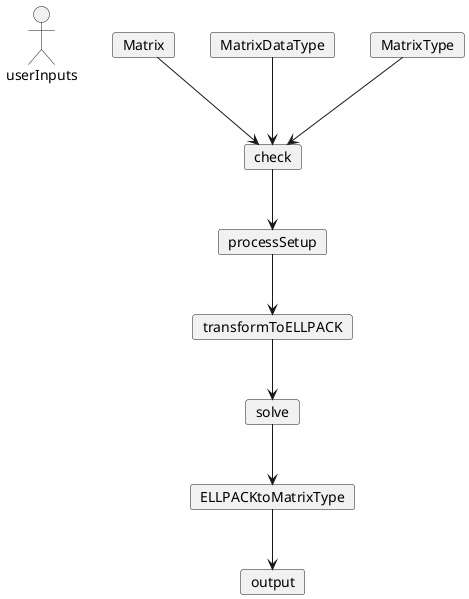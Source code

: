 @startuml

' ------------------------ Structural Design Pattern ------------------------ '
:userInputs:

' ------------------------------- User Inputs ------------------------------- '
card Matrix
card MatrixDataType
card MatrixType

' ------------------------------- Input Check ------------------------------- '
card check
Matrix --> check
MatrixDataType --> check
MatrixType --> check

' ------------------------------ Process Setup ------------------------------ '
card processSetup
check --> processSetup

' ---------------------------- Change to ELLPACK ---------------------------- '
card transformToELLPACK
processSetup --> transformToELLPACK

' ------------------------------- Solve Matrix ------------------------------ '
card solve
transformToELLPACK --> solve

' ----------------------------- Change to Output ---------------------------- '
card ELLPACKtoMatrixType
solve --> ELLPACKtoMatrixType

' ---------------------------------- Output --------------------------------- '
card output
ELLPACKtoMatrixType --> output

@enduml
